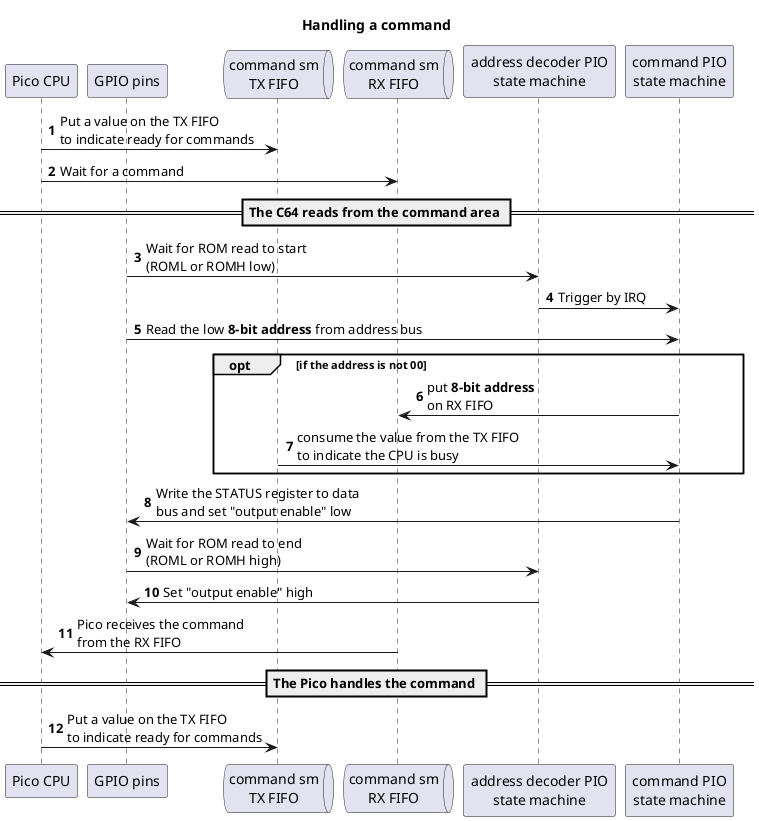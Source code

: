 @startuml
autonumber

participant "Pico CPU" as P
participant "GPIO pins" as G
queue "command sm\nTX FIFO" as TX
queue "command sm\nRX FIFO" as RX
participant "address decoder PIO\nstate machine" as AD
participant "command PIO\nstate machine" as CSM

title Handling a command

P -> TX: Put a value on the TX FIFO\nto indicate ready for commands

P -> RX: Wait for a command

== The C64 reads from the command area ==

G -> AD: Wait for ROM read to start\n(ROML or ROMH low)

  AD -> CSM: Trigger by IRQ

G -> CSM: Read the low <b>8-bit address</b> from address bus

  opt if the address is not 00

    CSM -> RX: put <b>8-bit address</b>\non RX FIFO

    TX -> CSM: consume the value from the TX FIFO\nto indicate the CPU is busy

  end

  CSM -> G: Write the STATUS register to data\nbus and set "output enable" low

G -> AD: Wait for ROM read to end\n(ROML or ROMH high)

AD -> G: Set "output enable" high

P <- RX: Pico receives the command\nfrom the RX FIFO

== The Pico handles the command ==

P -> TX: Put a value on the TX FIFO\nto indicate ready for commands

@enduml
